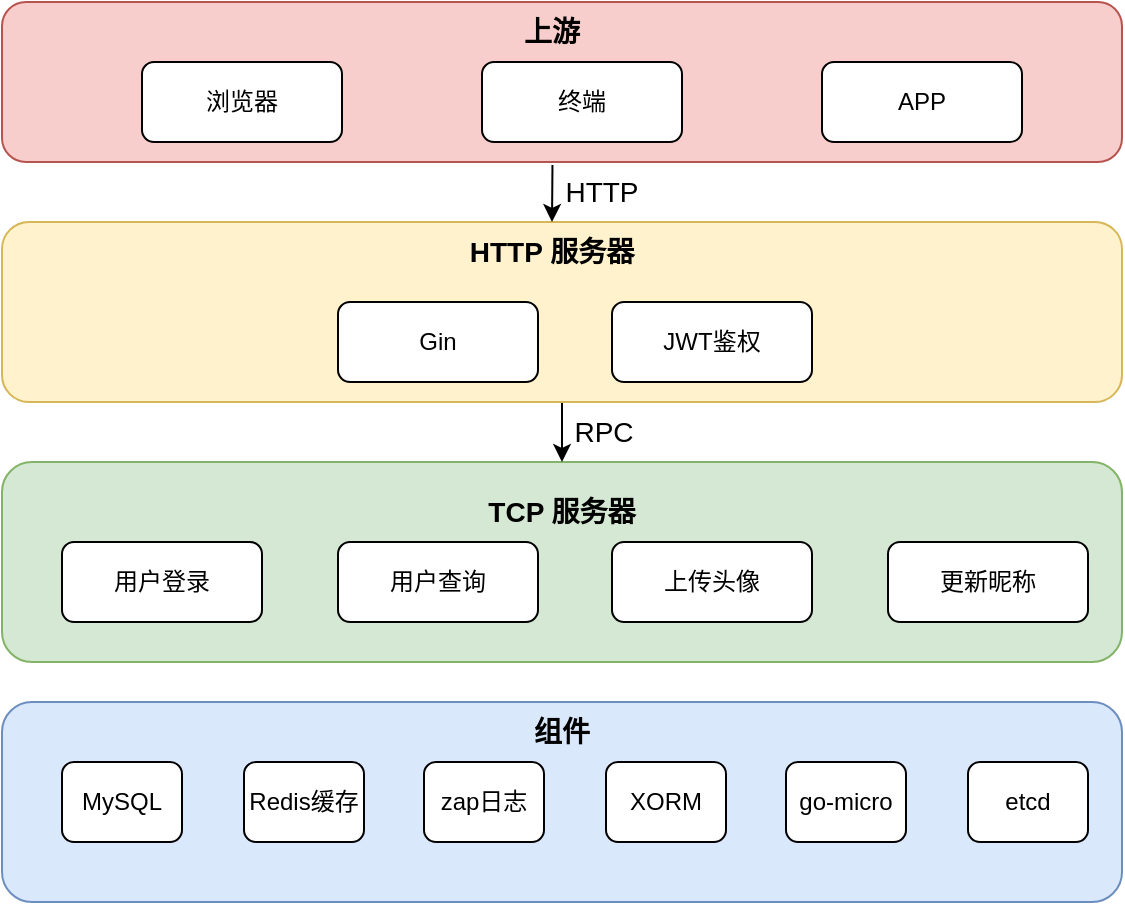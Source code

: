 <mxfile version="20.2.3" type="device"><diagram id="gTIX8Q0AkTFbKZGnc7lO" name="第 1 页"><mxGraphModel dx="1002" dy="660" grid="1" gridSize="10" guides="1" tooltips="1" connect="1" arrows="1" fold="1" page="1" pageScale="1" pageWidth="827" pageHeight="1169" math="0" shadow="0"><root><mxCell id="0"/><mxCell id="1" parent="0"/><mxCell id="1EsfG_ugcIu1I88pONsE-1" value="" style="rounded=1;whiteSpace=wrap;html=1;fillColor=#dae8fc;strokeColor=#6c8ebf;" parent="1" vertex="1"><mxGeometry x="160" y="600" width="560" height="100" as="geometry"/></mxCell><mxCell id="1EsfG_ugcIu1I88pONsE-2" value="组件" style="text;html=1;strokeColor=none;fillColor=none;align=center;verticalAlign=middle;whiteSpace=wrap;rounded=0;fontStyle=1;fontSize=14;" parent="1" vertex="1"><mxGeometry x="410" y="600" width="60" height="30" as="geometry"/></mxCell><mxCell id="1EsfG_ugcIu1I88pONsE-3" value="MySQL" style="rounded=1;whiteSpace=wrap;html=1;" parent="1" vertex="1"><mxGeometry x="190" y="630" width="60" height="40" as="geometry"/></mxCell><mxCell id="1EsfG_ugcIu1I88pONsE-4" value="Redis缓存" style="rounded=1;whiteSpace=wrap;html=1;" parent="1" vertex="1"><mxGeometry x="281" y="630" width="60" height="40" as="geometry"/></mxCell><mxCell id="1EsfG_ugcIu1I88pONsE-8" value="zap日志" style="rounded=1;whiteSpace=wrap;html=1;" parent="1" vertex="1"><mxGeometry x="371" y="630" width="60" height="40" as="geometry"/></mxCell><mxCell id="1EsfG_ugcIu1I88pONsE-10" value="" style="rounded=1;whiteSpace=wrap;html=1;fillColor=#d5e8d4;strokeColor=#82b366;" parent="1" vertex="1"><mxGeometry x="160" y="480" width="560" height="100" as="geometry"/></mxCell><mxCell id="1EsfG_ugcIu1I88pONsE-11" value="用户登录" style="rounded=1;whiteSpace=wrap;html=1;" parent="1" vertex="1"><mxGeometry x="190" y="520" width="100" height="40" as="geometry"/></mxCell><mxCell id="1EsfG_ugcIu1I88pONsE-12" value="用户查询&lt;span style=&quot;color: rgba(0, 0, 0, 0); font-family: monospace; font-size: 0px; text-align: start;&quot;&gt;%3CmxGraphModel%3E%3Croot%3E%3CmxCell%20id%3D%220%22%2F%3E%3CmxCell%20id%3D%221%22%20parent%3D%220%22%2F%3E%3CmxCell%20id%3D%222%22%20value%3D%22MySQL%22%20style%3D%22rounded%3D1%3BwhiteSpace%3Dwrap%3Bhtml%3D1%3B%22%20vertex%3D%221%22%20parent%3D%221%22%3E%3CmxGeometry%20x%3D%22180%22%20y%3D%22630%22%20width%3D%22100%22%20height%3D%2240%22%20as%3D%22geometry%22%2F%3E%3C%2FmxCell%3E%3C%2Froot%3E%3C%2FmxGraphModel%3E&lt;/span&gt;" style="rounded=1;whiteSpace=wrap;html=1;" parent="1" vertex="1"><mxGeometry x="328" y="520" width="100" height="40" as="geometry"/></mxCell><mxCell id="1EsfG_ugcIu1I88pONsE-13" value="上传头像" style="rounded=1;whiteSpace=wrap;html=1;" parent="1" vertex="1"><mxGeometry x="465" y="520" width="100" height="40" as="geometry"/></mxCell><mxCell id="1EsfG_ugcIu1I88pONsE-14" value="更新昵称" style="rounded=1;whiteSpace=wrap;html=1;" parent="1" vertex="1"><mxGeometry x="603" y="520" width="100" height="40" as="geometry"/></mxCell><mxCell id="1EsfG_ugcIu1I88pONsE-18" value="TCP 服务器" style="text;html=1;strokeColor=none;fillColor=none;align=center;verticalAlign=middle;whiteSpace=wrap;rounded=0;fontStyle=1;fontSize=14;" parent="1" vertex="1"><mxGeometry x="400" y="490" width="80" height="30" as="geometry"/></mxCell><mxCell id="1EsfG_ugcIu1I88pONsE-34" style="edgeStyle=orthogonalEdgeStyle;rounded=0;orthogonalLoop=1;jettySize=auto;html=1;exitX=0.5;exitY=1;exitDx=0;exitDy=0;entryX=0.5;entryY=0;entryDx=0;entryDy=0;fontSize=14;" parent="1" source="1EsfG_ugcIu1I88pONsE-19" target="1EsfG_ugcIu1I88pONsE-10" edge="1"><mxGeometry relative="1" as="geometry"/></mxCell><mxCell id="1EsfG_ugcIu1I88pONsE-19" value="" style="rounded=1;whiteSpace=wrap;html=1;fillColor=#fff2cc;strokeColor=#d6b656;" parent="1" vertex="1"><mxGeometry x="160" y="360" width="560" height="90" as="geometry"/></mxCell><mxCell id="1EsfG_ugcIu1I88pONsE-20" value="HTTP 服务器" style="text;html=1;strokeColor=none;fillColor=none;align=center;verticalAlign=middle;whiteSpace=wrap;rounded=0;fontStyle=1;fontSize=14;" parent="1" vertex="1"><mxGeometry x="390" y="360" width="90" height="30" as="geometry"/></mxCell><mxCell id="1EsfG_ugcIu1I88pONsE-21" value="" style="rounded=1;whiteSpace=wrap;html=1;fontSize=14;fillColor=#f8cecc;strokeColor=#b85450;" parent="1" vertex="1"><mxGeometry x="160" y="250" width="560" height="80" as="geometry"/></mxCell><mxCell id="1EsfG_ugcIu1I88pONsE-23" value="上游" style="text;html=1;strokeColor=none;fillColor=none;align=center;verticalAlign=middle;whiteSpace=wrap;rounded=0;fontStyle=1;fontSize=14;" parent="1" vertex="1"><mxGeometry x="390" y="250" width="90" height="30" as="geometry"/></mxCell><mxCell id="1EsfG_ugcIu1I88pONsE-24" value="浏览器" style="rounded=1;whiteSpace=wrap;html=1;" parent="1" vertex="1"><mxGeometry x="230" y="280" width="100" height="40" as="geometry"/></mxCell><mxCell id="1EsfG_ugcIu1I88pONsE-26" value="终端" style="rounded=1;whiteSpace=wrap;html=1;" parent="1" vertex="1"><mxGeometry x="400" y="280" width="100" height="40" as="geometry"/></mxCell><mxCell id="1EsfG_ugcIu1I88pONsE-27" value="APP" style="rounded=1;whiteSpace=wrap;html=1;" parent="1" vertex="1"><mxGeometry x="570" y="280" width="100" height="40" as="geometry"/></mxCell><mxCell id="1EsfG_ugcIu1I88pONsE-35" value="RPC" style="text;html=1;strokeColor=none;fillColor=none;align=center;verticalAlign=middle;whiteSpace=wrap;rounded=0;fontSize=14;" parent="1" vertex="1"><mxGeometry x="431" y="450" width="60" height="30" as="geometry"/></mxCell><mxCell id="1EsfG_ugcIu1I88pONsE-6" value="Gin" style="rounded=1;whiteSpace=wrap;html=1;" parent="1" vertex="1"><mxGeometry x="328" y="400" width="100" height="40" as="geometry"/></mxCell><mxCell id="1EsfG_ugcIu1I88pONsE-9" value="JWT鉴权" style="rounded=1;whiteSpace=wrap;html=1;" parent="1" vertex="1"><mxGeometry x="465" y="400" width="100" height="40" as="geometry"/></mxCell><mxCell id="1EsfG_ugcIu1I88pONsE-38" value="" style="endArrow=classic;html=1;rounded=0;fontSize=14;exitX=0.429;exitY=1.019;exitDx=0;exitDy=0;exitPerimeter=0;entryX=0.5;entryY=0;entryDx=0;entryDy=0;" parent="1" target="1EsfG_ugcIu1I88pONsE-20" edge="1"><mxGeometry width="50" height="50" relative="1" as="geometry"><mxPoint x="435.24" y="331.52" as="sourcePoint"/><mxPoint x="475" y="390" as="targetPoint"/></mxGeometry></mxCell><mxCell id="1EsfG_ugcIu1I88pONsE-39" value="HTTP" style="text;html=1;strokeColor=none;fillColor=none;align=center;verticalAlign=middle;whiteSpace=wrap;rounded=0;fontSize=14;" parent="1" vertex="1"><mxGeometry x="430" y="330" width="60" height="30" as="geometry"/></mxCell><mxCell id="gkD7p318qwWFJGhSu1AX-1" value="XORM" style="rounded=1;whiteSpace=wrap;html=1;" parent="1" vertex="1"><mxGeometry x="462" y="630" width="60" height="40" as="geometry"/></mxCell><mxCell id="xtYPJqkTMp8Na-Ooks9S-1" value="go-micro" style="rounded=1;whiteSpace=wrap;html=1;" parent="1" vertex="1"><mxGeometry x="552" y="630" width="60" height="40" as="geometry"/></mxCell><mxCell id="I6L7ihQKtuEAILVzgkvu-3" value="etcd" style="rounded=1;whiteSpace=wrap;html=1;" vertex="1" parent="1"><mxGeometry x="643" y="630" width="60" height="40" as="geometry"/></mxCell></root></mxGraphModel></diagram></mxfile>